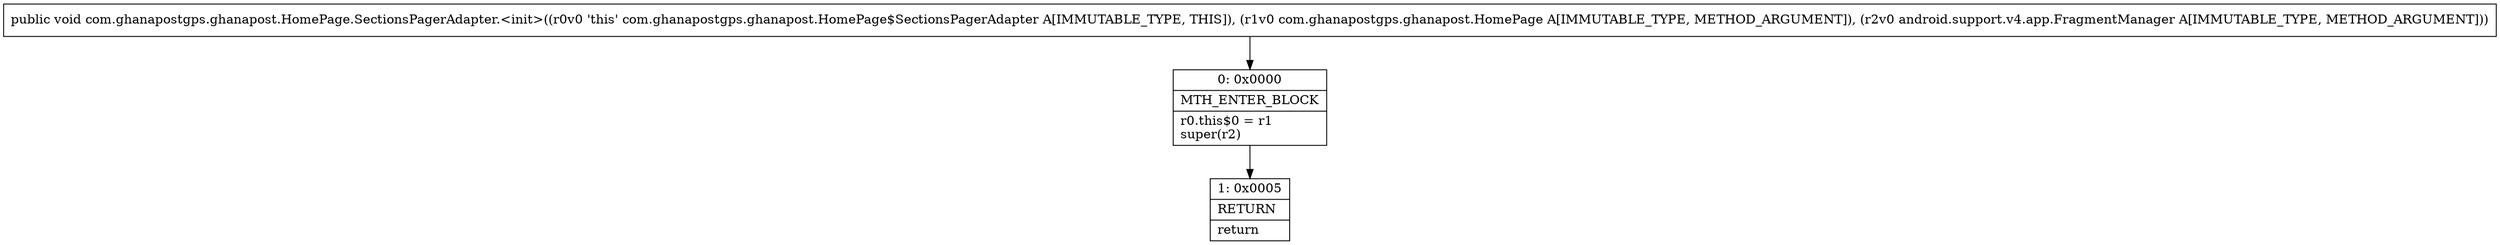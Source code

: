 digraph "CFG forcom.ghanapostgps.ghanapost.HomePage.SectionsPagerAdapter.\<init\>(Lcom\/ghanapostgps\/ghanapost\/HomePage;Landroid\/support\/v4\/app\/FragmentManager;)V" {
Node_0 [shape=record,label="{0\:\ 0x0000|MTH_ENTER_BLOCK\l|r0.this$0 = r1\lsuper(r2)\l}"];
Node_1 [shape=record,label="{1\:\ 0x0005|RETURN\l|return\l}"];
MethodNode[shape=record,label="{public void com.ghanapostgps.ghanapost.HomePage.SectionsPagerAdapter.\<init\>((r0v0 'this' com.ghanapostgps.ghanapost.HomePage$SectionsPagerAdapter A[IMMUTABLE_TYPE, THIS]), (r1v0 com.ghanapostgps.ghanapost.HomePage A[IMMUTABLE_TYPE, METHOD_ARGUMENT]), (r2v0 android.support.v4.app.FragmentManager A[IMMUTABLE_TYPE, METHOD_ARGUMENT])) }"];
MethodNode -> Node_0;
Node_0 -> Node_1;
}

